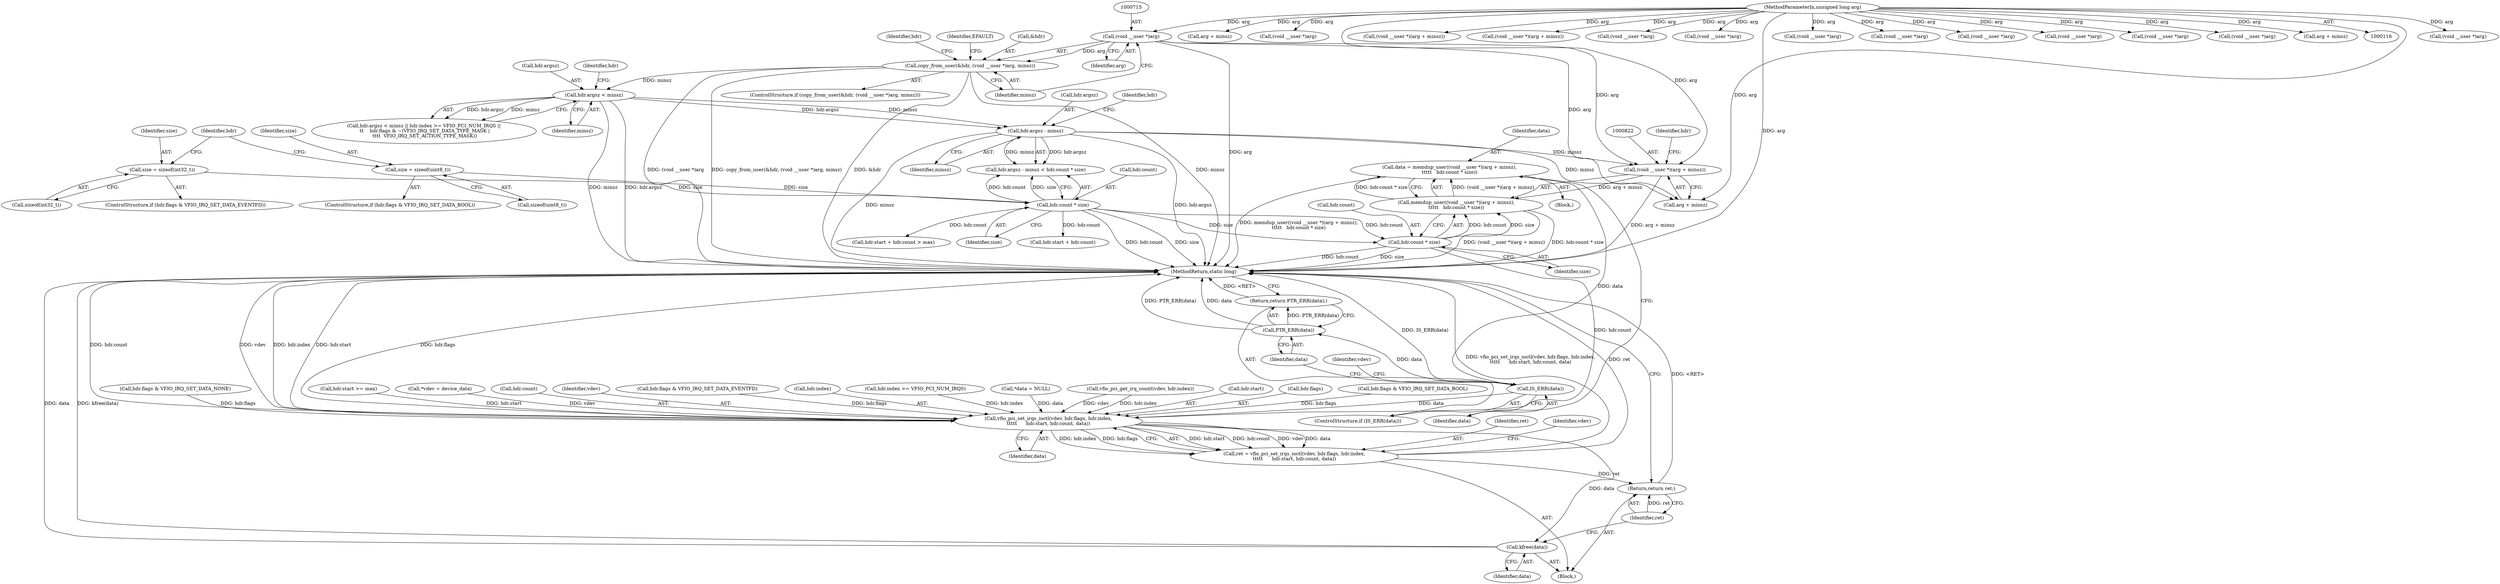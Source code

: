 digraph "0_linux_05692d7005a364add85c6e25a6c4447ce08f913a@integer" {
"1000818" [label="(Call,data = memdup_user((void __user *)(arg + minsz),\n\t\t\t\t\t   hdr.count * size))"];
"1000820" [label="(Call,memdup_user((void __user *)(arg + minsz),\n\t\t\t\t\t   hdr.count * size))"];
"1000821" [label="(Call,(void __user *)(arg + minsz))"];
"1000714" [label="(Call,(void __user *)arg)"];
"1000119" [label="(MethodParameterIn,unsigned long arg)"];
"1000790" [label="(Call,hdr.argsz - minsz)"];
"1000723" [label="(Call,hdr.argsz < minsz)"];
"1000711" [label="(Call,copy_from_user(&hdr, (void __user *)arg, minsz))"];
"1000826" [label="(Call,hdr.count * size)"];
"1000795" [label="(Call,hdr.count * size)"];
"1000779" [label="(Call,size = sizeof(int32_t))"];
"1000768" [label="(Call,size = sizeof(uint8_t))"];
"1000832" [label="(Call,IS_ERR(data))"];
"1000835" [label="(Call,PTR_ERR(data))"];
"1000834" [label="(Return,return PTR_ERR(data);)"];
"1000844" [label="(Call,vfio_pci_set_irqs_ioctl(vdev, hdr.flags, hdr.index,\n\t\t\t\t\t      hdr.start, hdr.count, data))"];
"1000842" [label="(Call,ret = vfio_pci_set_irqs_ioctl(vdev, hdr.flags, hdr.index,\n\t\t\t\t\t      hdr.start, hdr.count, data))"];
"1000866" [label="(Return,return ret;)"];
"1000864" [label="(Call,kfree(data))"];
"1000781" [label="(Call,sizeof(int32_t))"];
"1000801" [label="(Call,hdr.start >= max)"];
"1000752" [label="(Block,)"];
"1000769" [label="(Identifier,size)"];
"1000779" [label="(Call,size = sizeof(int32_t))"];
"1000710" [label="(ControlStructure,if (copy_from_user(&hdr, (void __user *)arg, minsz)))"];
"1000717" [label="(Identifier,minsz)"];
"1000866" [label="(Return,return ret;)"];
"1000716" [label="(Identifier,arg)"];
"1000724" [label="(Call,hdr.argsz)"];
"1000122" [label="(Call,*vdev = device_data)"];
"1000823" [label="(Call,arg + minsz)"];
"1000835" [label="(Call,PTR_ERR(data))"];
"1000212" [label="(Call,(void __user *)arg)"];
"1000714" [label="(Call,(void __user *)arg)"];
"1000722" [label="(Call,hdr.argsz < minsz || hdr.index >= VFIO_PCI_NUM_IRQS ||\n \t\t    hdr.flags & ~(VFIO_IRQ_SET_DATA_TYPE_MASK |\n \t\t\t\t  VFIO_IRQ_SET_ACTION_TYPE_MASK))"];
"1000818" [label="(Call,data = memdup_user((void __user *)(arg + minsz),\n\t\t\t\t\t   hdr.count * size))"];
"1001220" [label="(Call,arg + minsz)"];
"1000842" [label="(Call,ret = vfio_pci_set_irqs_ioctl(vdev, hdr.flags, hdr.index,\n\t\t\t\t\t      hdr.start, hdr.count, data))"];
"1000700" [label="(Block,)"];
"1000807" [label="(Call,hdr.start + hdr.count)"];
"1000796" [label="(Call,hdr.count)"];
"1000836" [label="(Identifier,data)"];
"1000727" [label="(Identifier,minsz)"];
"1000844" [label="(Call,vfio_pci_set_irqs_ioctl(vdev, hdr.flags, hdr.index,\n\t\t\t\t\t      hdr.start, hdr.count, data))"];
"1000855" [label="(Call,hdr.count)"];
"1001111" [label="(Call,(void __user *)arg)"];
"1000790" [label="(Call,hdr.argsz - minsz)"];
"1000720" [label="(Identifier,EFAULT)"];
"1001369" [label="(MethodReturn,static long)"];
"1000845" [label="(Identifier,vdev)"];
"1000789" [label="(Call,hdr.argsz - minsz < hdr.count * size)"];
"1000843" [label="(Identifier,ret)"];
"1001063" [label="(Call,(void __user *)(arg + minsz))"];
"1000774" [label="(Call,hdr.flags & VFIO_IRQ_SET_DATA_EVENTFD)"];
"1000858" [label="(Identifier,data)"];
"1000711" [label="(Call,copy_from_user(&hdr, (void __user *)arg, minsz))"];
"1000862" [label="(Identifier,vdev)"];
"1000723" [label="(Call,hdr.argsz < minsz)"];
"1001218" [label="(Call,(void __user *)(arg + minsz))"];
"1000864" [label="(Call,kfree(data))"];
"1000828" [label="(Identifier,hdr)"];
"1000849" [label="(Call,hdr.index)"];
"1000791" [label="(Call,hdr.argsz)"];
"1000831" [label="(ControlStructure,if (IS_ERR(data)))"];
"1000770" [label="(Call,sizeof(uint8_t))"];
"1000712" [label="(Call,&hdr)"];
"1000792" [label="(Identifier,hdr)"];
"1000729" [label="(Call,hdr.index >= VFIO_PCI_NUM_IRQS)"];
"1000819" [label="(Identifier,data)"];
"1000703" [label="(Call,*data = NULL)"];
"1000820" [label="(Call,memdup_user((void __user *)(arg + minsz),\n\t\t\t\t\t   hdr.count * size))"];
"1000557" [label="(Call,(void __user *)arg)"];
"1000911" [label="(Call,(void __user *)arg)"];
"1000757" [label="(Call,vfio_pci_get_irq_count(vdev, hdr.index))"];
"1000834" [label="(Return,return PTR_ERR(data);)"];
"1000686" [label="(Call,(void __user *)arg)"];
"1000797" [label="(Identifier,hdr)"];
"1000794" [label="(Identifier,minsz)"];
"1000832" [label="(Call,IS_ERR(data))"];
"1000136" [label="(Call,(void __user *)arg)"];
"1000731" [label="(Identifier,hdr)"];
"1000840" [label="(Identifier,vdev)"];
"1000806" [label="(Call,hdr.start + hdr.count > max)"];
"1000119" [label="(MethodParameterIn,unsigned long arg)"];
"1000852" [label="(Call,hdr.start)"];
"1000867" [label="(Identifier,ret)"];
"1000833" [label="(Identifier,data)"];
"1000830" [label="(Identifier,size)"];
"1000865" [label="(Identifier,data)"];
"1000846" [label="(Call,hdr.flags)"];
"1000183" [label="(Call,(void __user *)arg)"];
"1000589" [label="(Call,(void __user *)arg)"];
"1000763" [label="(Call,hdr.flags & VFIO_IRQ_SET_DATA_BOOL)"];
"1000773" [label="(ControlStructure,if (hdr.flags & VFIO_IRQ_SET_DATA_EVENTFD))"];
"1001047" [label="(Call,(void __user *)arg)"];
"1000799" [label="(Identifier,size)"];
"1000795" [label="(Call,hdr.count * size)"];
"1000609" [label="(Call,(void __user *)arg)"];
"1000780" [label="(Identifier,size)"];
"1000768" [label="(Call,size = sizeof(uint8_t))"];
"1000826" [label="(Call,hdr.count * size)"];
"1000827" [label="(Call,hdr.count)"];
"1001065" [label="(Call,arg + minsz)"];
"1000762" [label="(ControlStructure,if (hdr.flags & VFIO_IRQ_SET_DATA_BOOL))"];
"1000821" [label="(Call,(void __user *)(arg + minsz))"];
"1000725" [label="(Identifier,hdr)"];
"1000747" [label="(Call,hdr.flags & VFIO_IRQ_SET_DATA_NONE)"];
"1000818" -> "1000752"  [label="AST: "];
"1000818" -> "1000820"  [label="CFG: "];
"1000819" -> "1000818"  [label="AST: "];
"1000820" -> "1000818"  [label="AST: "];
"1000833" -> "1000818"  [label="CFG: "];
"1000818" -> "1001369"  [label="DDG: memdup_user((void __user *)(arg + minsz),\n\t\t\t\t\t   hdr.count * size)"];
"1000820" -> "1000818"  [label="DDG: (void __user *)(arg + minsz)"];
"1000820" -> "1000818"  [label="DDG: hdr.count * size"];
"1000818" -> "1000832"  [label="DDG: data"];
"1000820" -> "1000826"  [label="CFG: "];
"1000821" -> "1000820"  [label="AST: "];
"1000826" -> "1000820"  [label="AST: "];
"1000820" -> "1001369"  [label="DDG: hdr.count * size"];
"1000820" -> "1001369"  [label="DDG: (void __user *)(arg + minsz)"];
"1000821" -> "1000820"  [label="DDG: arg + minsz"];
"1000826" -> "1000820"  [label="DDG: hdr.count"];
"1000826" -> "1000820"  [label="DDG: size"];
"1000821" -> "1000823"  [label="CFG: "];
"1000822" -> "1000821"  [label="AST: "];
"1000823" -> "1000821"  [label="AST: "];
"1000828" -> "1000821"  [label="CFG: "];
"1000821" -> "1001369"  [label="DDG: arg + minsz"];
"1000714" -> "1000821"  [label="DDG: arg"];
"1000119" -> "1000821"  [label="DDG: arg"];
"1000790" -> "1000821"  [label="DDG: minsz"];
"1000714" -> "1000711"  [label="AST: "];
"1000714" -> "1000716"  [label="CFG: "];
"1000715" -> "1000714"  [label="AST: "];
"1000716" -> "1000714"  [label="AST: "];
"1000717" -> "1000714"  [label="CFG: "];
"1000714" -> "1001369"  [label="DDG: arg"];
"1000714" -> "1000711"  [label="DDG: arg"];
"1000119" -> "1000714"  [label="DDG: arg"];
"1000714" -> "1000823"  [label="DDG: arg"];
"1000119" -> "1000116"  [label="AST: "];
"1000119" -> "1001369"  [label="DDG: arg"];
"1000119" -> "1000136"  [label="DDG: arg"];
"1000119" -> "1000183"  [label="DDG: arg"];
"1000119" -> "1000212"  [label="DDG: arg"];
"1000119" -> "1000557"  [label="DDG: arg"];
"1000119" -> "1000589"  [label="DDG: arg"];
"1000119" -> "1000609"  [label="DDG: arg"];
"1000119" -> "1000686"  [label="DDG: arg"];
"1000119" -> "1000823"  [label="DDG: arg"];
"1000119" -> "1000911"  [label="DDG: arg"];
"1000119" -> "1001047"  [label="DDG: arg"];
"1000119" -> "1001063"  [label="DDG: arg"];
"1000119" -> "1001065"  [label="DDG: arg"];
"1000119" -> "1001111"  [label="DDG: arg"];
"1000119" -> "1001218"  [label="DDG: arg"];
"1000119" -> "1001220"  [label="DDG: arg"];
"1000790" -> "1000789"  [label="AST: "];
"1000790" -> "1000794"  [label="CFG: "];
"1000791" -> "1000790"  [label="AST: "];
"1000794" -> "1000790"  [label="AST: "];
"1000797" -> "1000790"  [label="CFG: "];
"1000790" -> "1001369"  [label="DDG: hdr.argsz"];
"1000790" -> "1001369"  [label="DDG: minsz"];
"1000790" -> "1000789"  [label="DDG: hdr.argsz"];
"1000790" -> "1000789"  [label="DDG: minsz"];
"1000723" -> "1000790"  [label="DDG: hdr.argsz"];
"1000723" -> "1000790"  [label="DDG: minsz"];
"1000790" -> "1000823"  [label="DDG: minsz"];
"1000723" -> "1000722"  [label="AST: "];
"1000723" -> "1000727"  [label="CFG: "];
"1000724" -> "1000723"  [label="AST: "];
"1000727" -> "1000723"  [label="AST: "];
"1000731" -> "1000723"  [label="CFG: "];
"1000722" -> "1000723"  [label="CFG: "];
"1000723" -> "1001369"  [label="DDG: hdr.argsz"];
"1000723" -> "1001369"  [label="DDG: minsz"];
"1000723" -> "1000722"  [label="DDG: hdr.argsz"];
"1000723" -> "1000722"  [label="DDG: minsz"];
"1000711" -> "1000723"  [label="DDG: minsz"];
"1000711" -> "1000710"  [label="AST: "];
"1000711" -> "1000717"  [label="CFG: "];
"1000712" -> "1000711"  [label="AST: "];
"1000717" -> "1000711"  [label="AST: "];
"1000720" -> "1000711"  [label="CFG: "];
"1000725" -> "1000711"  [label="CFG: "];
"1000711" -> "1001369"  [label="DDG: (void __user *)arg"];
"1000711" -> "1001369"  [label="DDG: copy_from_user(&hdr, (void __user *)arg, minsz)"];
"1000711" -> "1001369"  [label="DDG: &hdr"];
"1000711" -> "1001369"  [label="DDG: minsz"];
"1000826" -> "1000830"  [label="CFG: "];
"1000827" -> "1000826"  [label="AST: "];
"1000830" -> "1000826"  [label="AST: "];
"1000826" -> "1001369"  [label="DDG: hdr.count"];
"1000826" -> "1001369"  [label="DDG: size"];
"1000795" -> "1000826"  [label="DDG: hdr.count"];
"1000795" -> "1000826"  [label="DDG: size"];
"1000826" -> "1000844"  [label="DDG: hdr.count"];
"1000795" -> "1000789"  [label="AST: "];
"1000795" -> "1000799"  [label="CFG: "];
"1000796" -> "1000795"  [label="AST: "];
"1000799" -> "1000795"  [label="AST: "];
"1000789" -> "1000795"  [label="CFG: "];
"1000795" -> "1001369"  [label="DDG: hdr.count"];
"1000795" -> "1001369"  [label="DDG: size"];
"1000795" -> "1000789"  [label="DDG: hdr.count"];
"1000795" -> "1000789"  [label="DDG: size"];
"1000779" -> "1000795"  [label="DDG: size"];
"1000768" -> "1000795"  [label="DDG: size"];
"1000795" -> "1000806"  [label="DDG: hdr.count"];
"1000795" -> "1000807"  [label="DDG: hdr.count"];
"1000779" -> "1000773"  [label="AST: "];
"1000779" -> "1000781"  [label="CFG: "];
"1000780" -> "1000779"  [label="AST: "];
"1000781" -> "1000779"  [label="AST: "];
"1000792" -> "1000779"  [label="CFG: "];
"1000768" -> "1000762"  [label="AST: "];
"1000768" -> "1000770"  [label="CFG: "];
"1000769" -> "1000768"  [label="AST: "];
"1000770" -> "1000768"  [label="AST: "];
"1000792" -> "1000768"  [label="CFG: "];
"1000832" -> "1000831"  [label="AST: "];
"1000832" -> "1000833"  [label="CFG: "];
"1000833" -> "1000832"  [label="AST: "];
"1000836" -> "1000832"  [label="CFG: "];
"1000840" -> "1000832"  [label="CFG: "];
"1000832" -> "1001369"  [label="DDG: IS_ERR(data)"];
"1000832" -> "1000835"  [label="DDG: data"];
"1000832" -> "1000844"  [label="DDG: data"];
"1000835" -> "1000834"  [label="AST: "];
"1000835" -> "1000836"  [label="CFG: "];
"1000836" -> "1000835"  [label="AST: "];
"1000834" -> "1000835"  [label="CFG: "];
"1000835" -> "1001369"  [label="DDG: PTR_ERR(data)"];
"1000835" -> "1001369"  [label="DDG: data"];
"1000835" -> "1000834"  [label="DDG: PTR_ERR(data)"];
"1000834" -> "1000831"  [label="AST: "];
"1001369" -> "1000834"  [label="CFG: "];
"1000834" -> "1001369"  [label="DDG: <RET>"];
"1000844" -> "1000842"  [label="AST: "];
"1000844" -> "1000858"  [label="CFG: "];
"1000845" -> "1000844"  [label="AST: "];
"1000846" -> "1000844"  [label="AST: "];
"1000849" -> "1000844"  [label="AST: "];
"1000852" -> "1000844"  [label="AST: "];
"1000855" -> "1000844"  [label="AST: "];
"1000858" -> "1000844"  [label="AST: "];
"1000842" -> "1000844"  [label="CFG: "];
"1000844" -> "1001369"  [label="DDG: hdr.index"];
"1000844" -> "1001369"  [label="DDG: hdr.start"];
"1000844" -> "1001369"  [label="DDG: hdr.flags"];
"1000844" -> "1001369"  [label="DDG: hdr.count"];
"1000844" -> "1001369"  [label="DDG: vdev"];
"1000844" -> "1000842"  [label="DDG: hdr.start"];
"1000844" -> "1000842"  [label="DDG: hdr.count"];
"1000844" -> "1000842"  [label="DDG: vdev"];
"1000844" -> "1000842"  [label="DDG: data"];
"1000844" -> "1000842"  [label="DDG: hdr.index"];
"1000844" -> "1000842"  [label="DDG: hdr.flags"];
"1000757" -> "1000844"  [label="DDG: vdev"];
"1000757" -> "1000844"  [label="DDG: hdr.index"];
"1000122" -> "1000844"  [label="DDG: vdev"];
"1000747" -> "1000844"  [label="DDG: hdr.flags"];
"1000763" -> "1000844"  [label="DDG: hdr.flags"];
"1000774" -> "1000844"  [label="DDG: hdr.flags"];
"1000729" -> "1000844"  [label="DDG: hdr.index"];
"1000801" -> "1000844"  [label="DDG: hdr.start"];
"1000703" -> "1000844"  [label="DDG: data"];
"1000844" -> "1000864"  [label="DDG: data"];
"1000842" -> "1000700"  [label="AST: "];
"1000843" -> "1000842"  [label="AST: "];
"1000862" -> "1000842"  [label="CFG: "];
"1000842" -> "1001369"  [label="DDG: ret"];
"1000842" -> "1001369"  [label="DDG: vfio_pci_set_irqs_ioctl(vdev, hdr.flags, hdr.index,\n\t\t\t\t\t      hdr.start, hdr.count, data)"];
"1000842" -> "1000866"  [label="DDG: ret"];
"1000866" -> "1000700"  [label="AST: "];
"1000866" -> "1000867"  [label="CFG: "];
"1000867" -> "1000866"  [label="AST: "];
"1001369" -> "1000866"  [label="CFG: "];
"1000866" -> "1001369"  [label="DDG: <RET>"];
"1000867" -> "1000866"  [label="DDG: ret"];
"1000864" -> "1000700"  [label="AST: "];
"1000864" -> "1000865"  [label="CFG: "];
"1000865" -> "1000864"  [label="AST: "];
"1000867" -> "1000864"  [label="CFG: "];
"1000864" -> "1001369"  [label="DDG: data"];
"1000864" -> "1001369"  [label="DDG: kfree(data)"];
}
